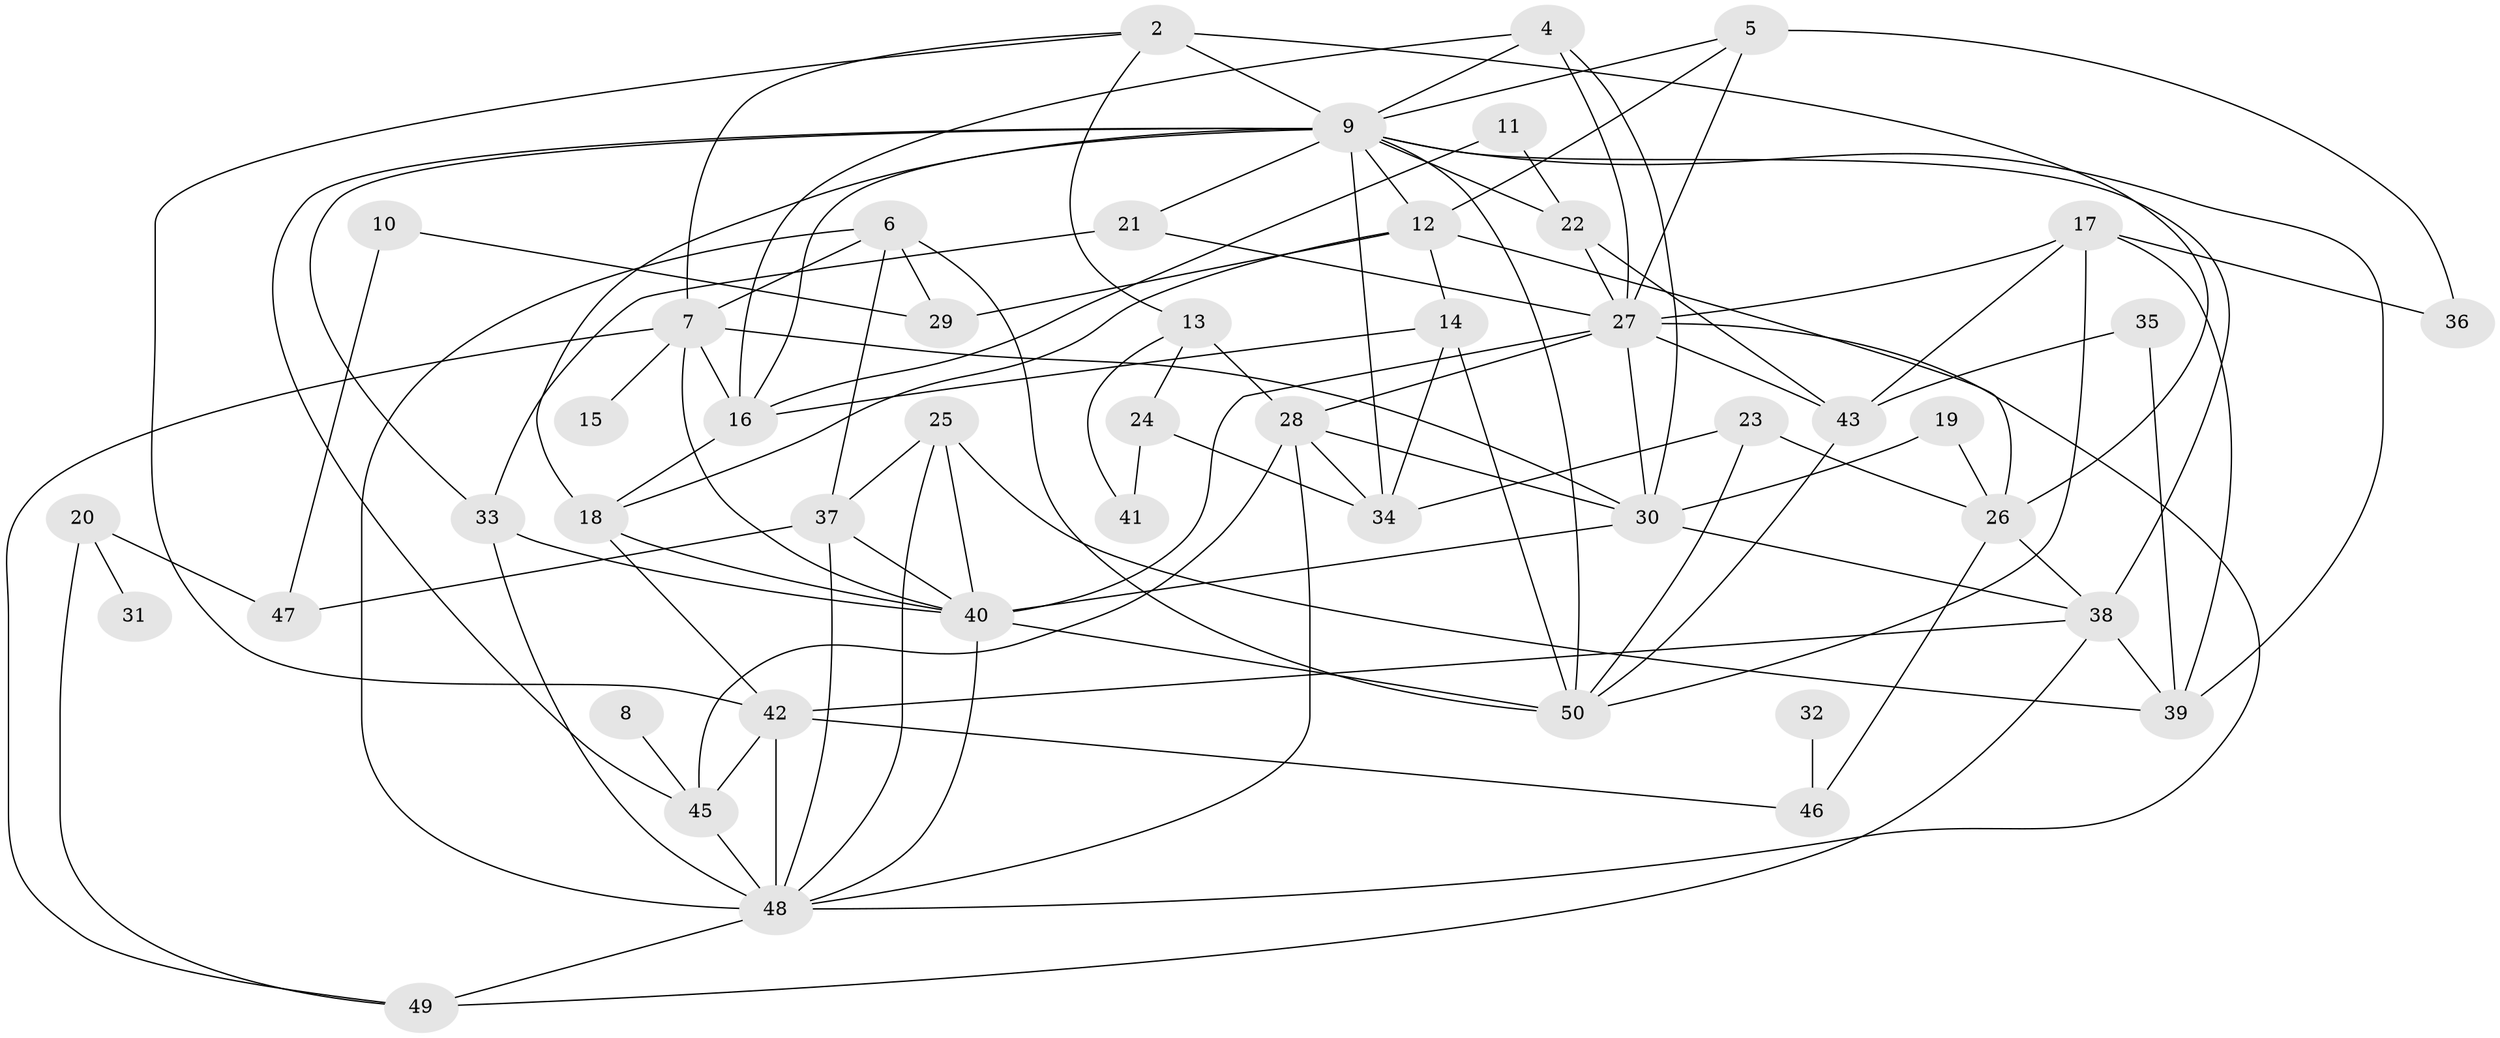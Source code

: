 // original degree distribution, {1: 0.14, 2: 0.25, 3: 0.16, 0: 0.03, 7: 0.04, 9: 0.02, 5: 0.1, 6: 0.05, 4: 0.19, 8: 0.02}
// Generated by graph-tools (version 1.1) at 2025/00/03/09/25 03:00:43]
// undirected, 47 vertices, 107 edges
graph export_dot {
graph [start="1"]
  node [color=gray90,style=filled];
  2;
  4;
  5;
  6;
  7;
  8;
  9;
  10;
  11;
  12;
  13;
  14;
  15;
  16;
  17;
  18;
  19;
  20;
  21;
  22;
  23;
  24;
  25;
  26;
  27;
  28;
  29;
  30;
  31;
  32;
  33;
  34;
  35;
  36;
  37;
  38;
  39;
  40;
  41;
  42;
  43;
  45;
  46;
  47;
  48;
  49;
  50;
  2 -- 7 [weight=1.0];
  2 -- 9 [weight=2.0];
  2 -- 13 [weight=1.0];
  2 -- 26 [weight=1.0];
  2 -- 42 [weight=1.0];
  4 -- 9 [weight=1.0];
  4 -- 16 [weight=1.0];
  4 -- 27 [weight=1.0];
  4 -- 30 [weight=1.0];
  5 -- 9 [weight=2.0];
  5 -- 12 [weight=1.0];
  5 -- 27 [weight=1.0];
  5 -- 36 [weight=1.0];
  6 -- 7 [weight=1.0];
  6 -- 29 [weight=1.0];
  6 -- 37 [weight=1.0];
  6 -- 48 [weight=1.0];
  6 -- 50 [weight=1.0];
  7 -- 15 [weight=1.0];
  7 -- 16 [weight=1.0];
  7 -- 30 [weight=1.0];
  7 -- 40 [weight=1.0];
  7 -- 49 [weight=1.0];
  8 -- 45 [weight=1.0];
  9 -- 12 [weight=1.0];
  9 -- 16 [weight=1.0];
  9 -- 18 [weight=2.0];
  9 -- 21 [weight=1.0];
  9 -- 22 [weight=1.0];
  9 -- 33 [weight=1.0];
  9 -- 34 [weight=1.0];
  9 -- 38 [weight=1.0];
  9 -- 39 [weight=1.0];
  9 -- 45 [weight=1.0];
  9 -- 50 [weight=1.0];
  10 -- 29 [weight=1.0];
  10 -- 47 [weight=1.0];
  11 -- 16 [weight=1.0];
  11 -- 22 [weight=1.0];
  12 -- 14 [weight=1.0];
  12 -- 18 [weight=1.0];
  12 -- 26 [weight=1.0];
  12 -- 29 [weight=1.0];
  13 -- 24 [weight=1.0];
  13 -- 28 [weight=1.0];
  13 -- 41 [weight=1.0];
  14 -- 16 [weight=1.0];
  14 -- 34 [weight=1.0];
  14 -- 50 [weight=1.0];
  16 -- 18 [weight=1.0];
  17 -- 27 [weight=1.0];
  17 -- 36 [weight=1.0];
  17 -- 39 [weight=1.0];
  17 -- 43 [weight=1.0];
  17 -- 50 [weight=1.0];
  18 -- 40 [weight=1.0];
  18 -- 42 [weight=1.0];
  19 -- 26 [weight=1.0];
  19 -- 30 [weight=1.0];
  20 -- 31 [weight=1.0];
  20 -- 47 [weight=1.0];
  20 -- 49 [weight=1.0];
  21 -- 27 [weight=1.0];
  21 -- 33 [weight=1.0];
  22 -- 27 [weight=1.0];
  22 -- 43 [weight=1.0];
  23 -- 26 [weight=1.0];
  23 -- 34 [weight=1.0];
  23 -- 50 [weight=1.0];
  24 -- 34 [weight=1.0];
  24 -- 41 [weight=1.0];
  25 -- 37 [weight=1.0];
  25 -- 39 [weight=1.0];
  25 -- 40 [weight=1.0];
  25 -- 48 [weight=1.0];
  26 -- 38 [weight=1.0];
  26 -- 46 [weight=1.0];
  27 -- 28 [weight=1.0];
  27 -- 30 [weight=1.0];
  27 -- 40 [weight=1.0];
  27 -- 43 [weight=1.0];
  27 -- 48 [weight=1.0];
  28 -- 30 [weight=1.0];
  28 -- 34 [weight=1.0];
  28 -- 45 [weight=1.0];
  28 -- 48 [weight=1.0];
  30 -- 38 [weight=1.0];
  30 -- 40 [weight=1.0];
  32 -- 46 [weight=1.0];
  33 -- 40 [weight=1.0];
  33 -- 48 [weight=1.0];
  35 -- 39 [weight=2.0];
  35 -- 43 [weight=1.0];
  37 -- 40 [weight=2.0];
  37 -- 47 [weight=1.0];
  37 -- 48 [weight=1.0];
  38 -- 39 [weight=1.0];
  38 -- 42 [weight=1.0];
  38 -- 49 [weight=1.0];
  40 -- 48 [weight=1.0];
  40 -- 50 [weight=1.0];
  42 -- 45 [weight=1.0];
  42 -- 46 [weight=1.0];
  42 -- 48 [weight=2.0];
  43 -- 50 [weight=1.0];
  45 -- 48 [weight=2.0];
  48 -- 49 [weight=1.0];
}
